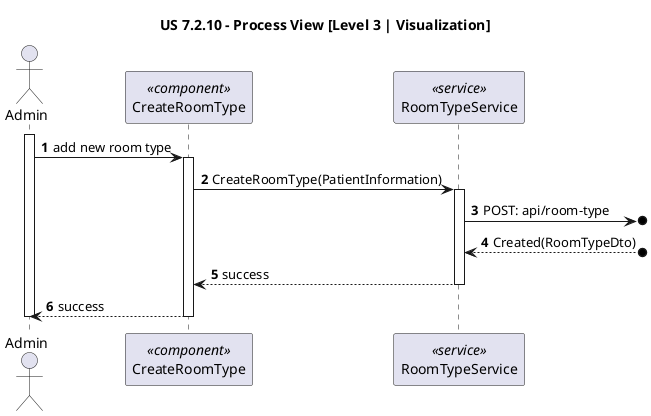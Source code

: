 @startuml

title "US 7.2.10 - Process View [Level 3 | Visualization]"

autonumber
actor Admin as USER 
participant "CreateRoomType" as UPP <<component>> 
participant "RoomTypeService" as PS <<service>>

activate USER
USER -> UPP : add new room type
activate UPP

UPP -> PS : CreateRoomType(PatientInformation)
activate PS

PS ->o] : POST: api/room-type

PS <--o] : Created(RoomTypeDto)

PS --> UPP: success
deactivate PS

UPP --> USER: success
deactivate UPP
deactivate USER



@enduml